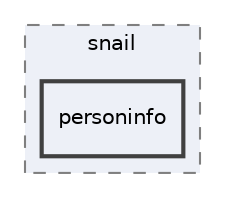 digraph "app/build/generated/source/buildConfig/release/com/snail/personinfo"
{
 // LATEX_PDF_SIZE
  edge [fontname="Helvetica",fontsize="10",labelfontname="Helvetica",labelfontsize="10"];
  node [fontname="Helvetica",fontsize="10",shape=record];
  compound=true
  subgraph clusterdir_9569ae808bf114ed6c685bcaefa52890 {
    graph [ bgcolor="#edf0f7", pencolor="grey50", style="filled,dashed,", label="snail", fontname="Helvetica", fontsize="10", URL="dir_9569ae808bf114ed6c685bcaefa52890.html"]
  dir_81be313878e07bb5c578b1b81cf04e66 [shape=box, label="personinfo", style="filled,bold,", fillcolor="#edf0f7", color="grey25", URL="dir_81be313878e07bb5c578b1b81cf04e66.html"];
  }
}
